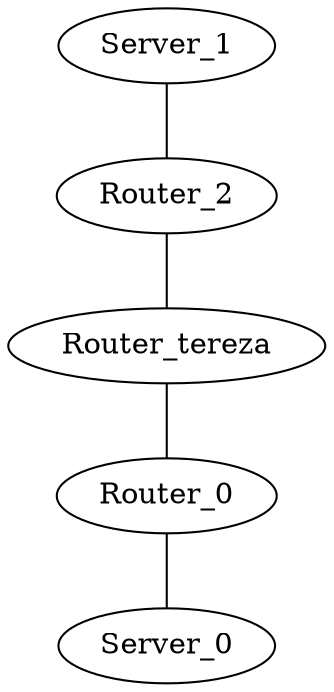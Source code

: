 graph vx {
"Router_0" [function="leaf" vagrant="eth1" os="Linux Ubuntu" version="1.1" memory="500" config="./helper_scripts/config_production_switch.sh" ]
"Router_tereza" [function="leaf" vagrant="eth1" os="Linux Ubuntu" version="1.1" memory="500" config="./helper_scripts/config_production_switch.sh" ]
"Router_2" [function="leaf" vagrant="eth1" os="Linux Ubuntu" version="1.1" memory="500" config="./helper_scripts/config_production_switch.sh" ]
"Server_0" [function="leaf" vagrant="eth1" os="Hashicorp/Bionic64" version="1.1" memory="500" config="./helper_scripts/config_production_switch.sh" ]
"Server_1" [function="leaf" vagrant="eth1" os="Linux Ubuntu" version="1.1" memory="500" config="./helper_scripts/config_production_switch.sh" ]
"Server_1":"eth100" -- "Router_2":"eth1"
"Router_2":"eth100" -- "Router_tereza":"eth100"
"Router_tereza":"eth101" -- "Router_0":"eth100"
"Router_0":"eth1" -- "Server_0":"eth100"
}
